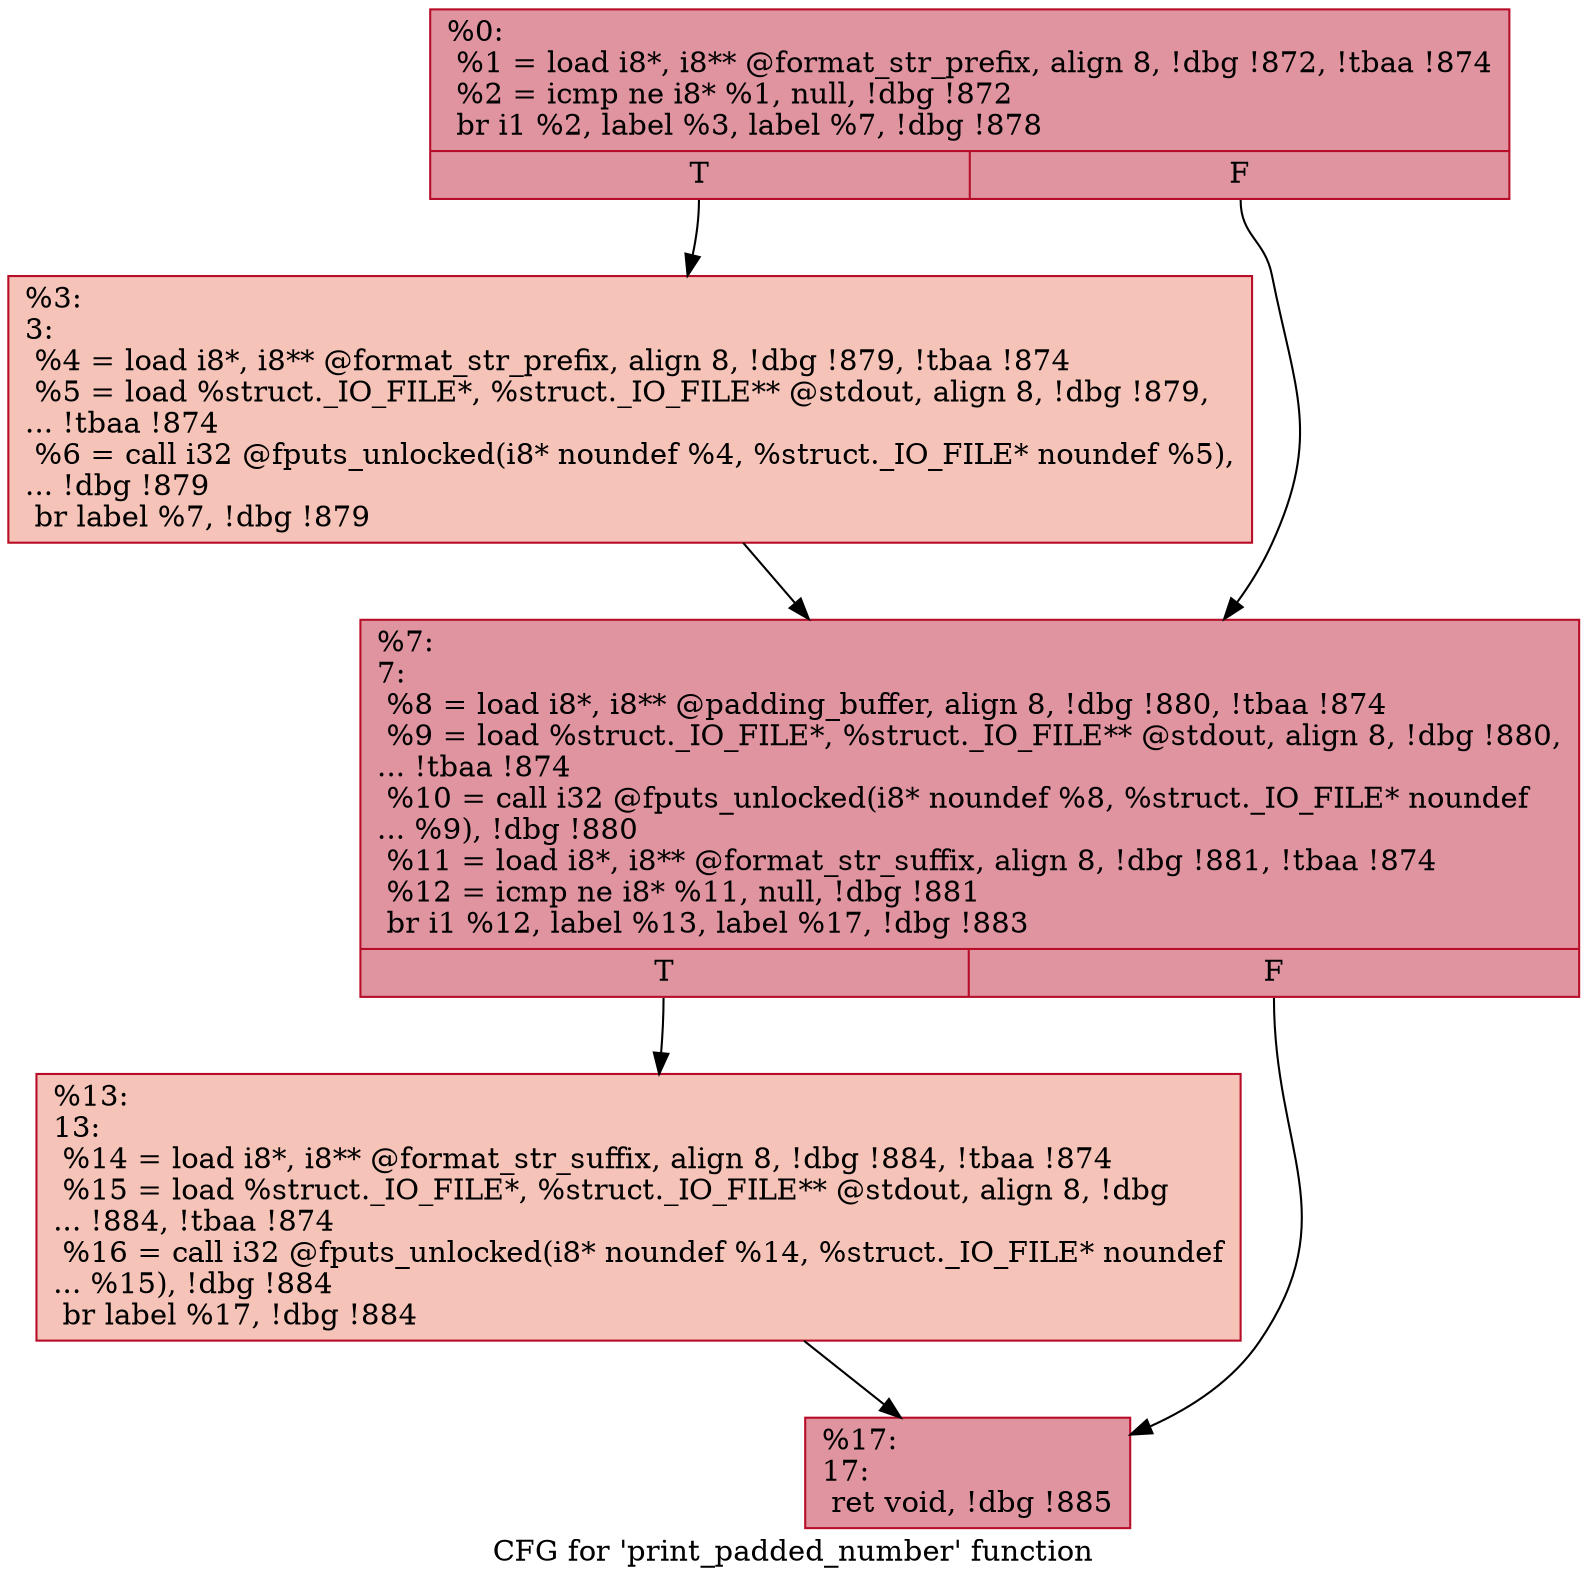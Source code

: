 digraph "CFG for 'print_padded_number' function" {
	label="CFG for 'print_padded_number' function";

	Node0xcc8dc0 [shape=record,color="#b70d28ff", style=filled, fillcolor="#b70d2870",label="{%0:\l  %1 = load i8*, i8** @format_str_prefix, align 8, !dbg !872, !tbaa !874\l  %2 = icmp ne i8* %1, null, !dbg !872\l  br i1 %2, label %3, label %7, !dbg !878\l|{<s0>T|<s1>F}}"];
	Node0xcc8dc0:s0 -> Node0xcc8ec0;
	Node0xcc8dc0:s1 -> Node0xcc8f10;
	Node0xcc8ec0 [shape=record,color="#b70d28ff", style=filled, fillcolor="#e8765c70",label="{%3:\l3:                                                \l  %4 = load i8*, i8** @format_str_prefix, align 8, !dbg !879, !tbaa !874\l  %5 = load %struct._IO_FILE*, %struct._IO_FILE** @stdout, align 8, !dbg !879,\l... !tbaa !874\l  %6 = call i32 @fputs_unlocked(i8* noundef %4, %struct._IO_FILE* noundef %5),\l... !dbg !879\l  br label %7, !dbg !879\l}"];
	Node0xcc8ec0 -> Node0xcc8f10;
	Node0xcc8f10 [shape=record,color="#b70d28ff", style=filled, fillcolor="#b70d2870",label="{%7:\l7:                                                \l  %8 = load i8*, i8** @padding_buffer, align 8, !dbg !880, !tbaa !874\l  %9 = load %struct._IO_FILE*, %struct._IO_FILE** @stdout, align 8, !dbg !880,\l... !tbaa !874\l  %10 = call i32 @fputs_unlocked(i8* noundef %8, %struct._IO_FILE* noundef\l... %9), !dbg !880\l  %11 = load i8*, i8** @format_str_suffix, align 8, !dbg !881, !tbaa !874\l  %12 = icmp ne i8* %11, null, !dbg !881\l  br i1 %12, label %13, label %17, !dbg !883\l|{<s0>T|<s1>F}}"];
	Node0xcc8f10:s0 -> Node0xcc8f60;
	Node0xcc8f10:s1 -> Node0xcc8fb0;
	Node0xcc8f60 [shape=record,color="#b70d28ff", style=filled, fillcolor="#e8765c70",label="{%13:\l13:                                               \l  %14 = load i8*, i8** @format_str_suffix, align 8, !dbg !884, !tbaa !874\l  %15 = load %struct._IO_FILE*, %struct._IO_FILE** @stdout, align 8, !dbg\l... !884, !tbaa !874\l  %16 = call i32 @fputs_unlocked(i8* noundef %14, %struct._IO_FILE* noundef\l... %15), !dbg !884\l  br label %17, !dbg !884\l}"];
	Node0xcc8f60 -> Node0xcc8fb0;
	Node0xcc8fb0 [shape=record,color="#b70d28ff", style=filled, fillcolor="#b70d2870",label="{%17:\l17:                                               \l  ret void, !dbg !885\l}"];
}
